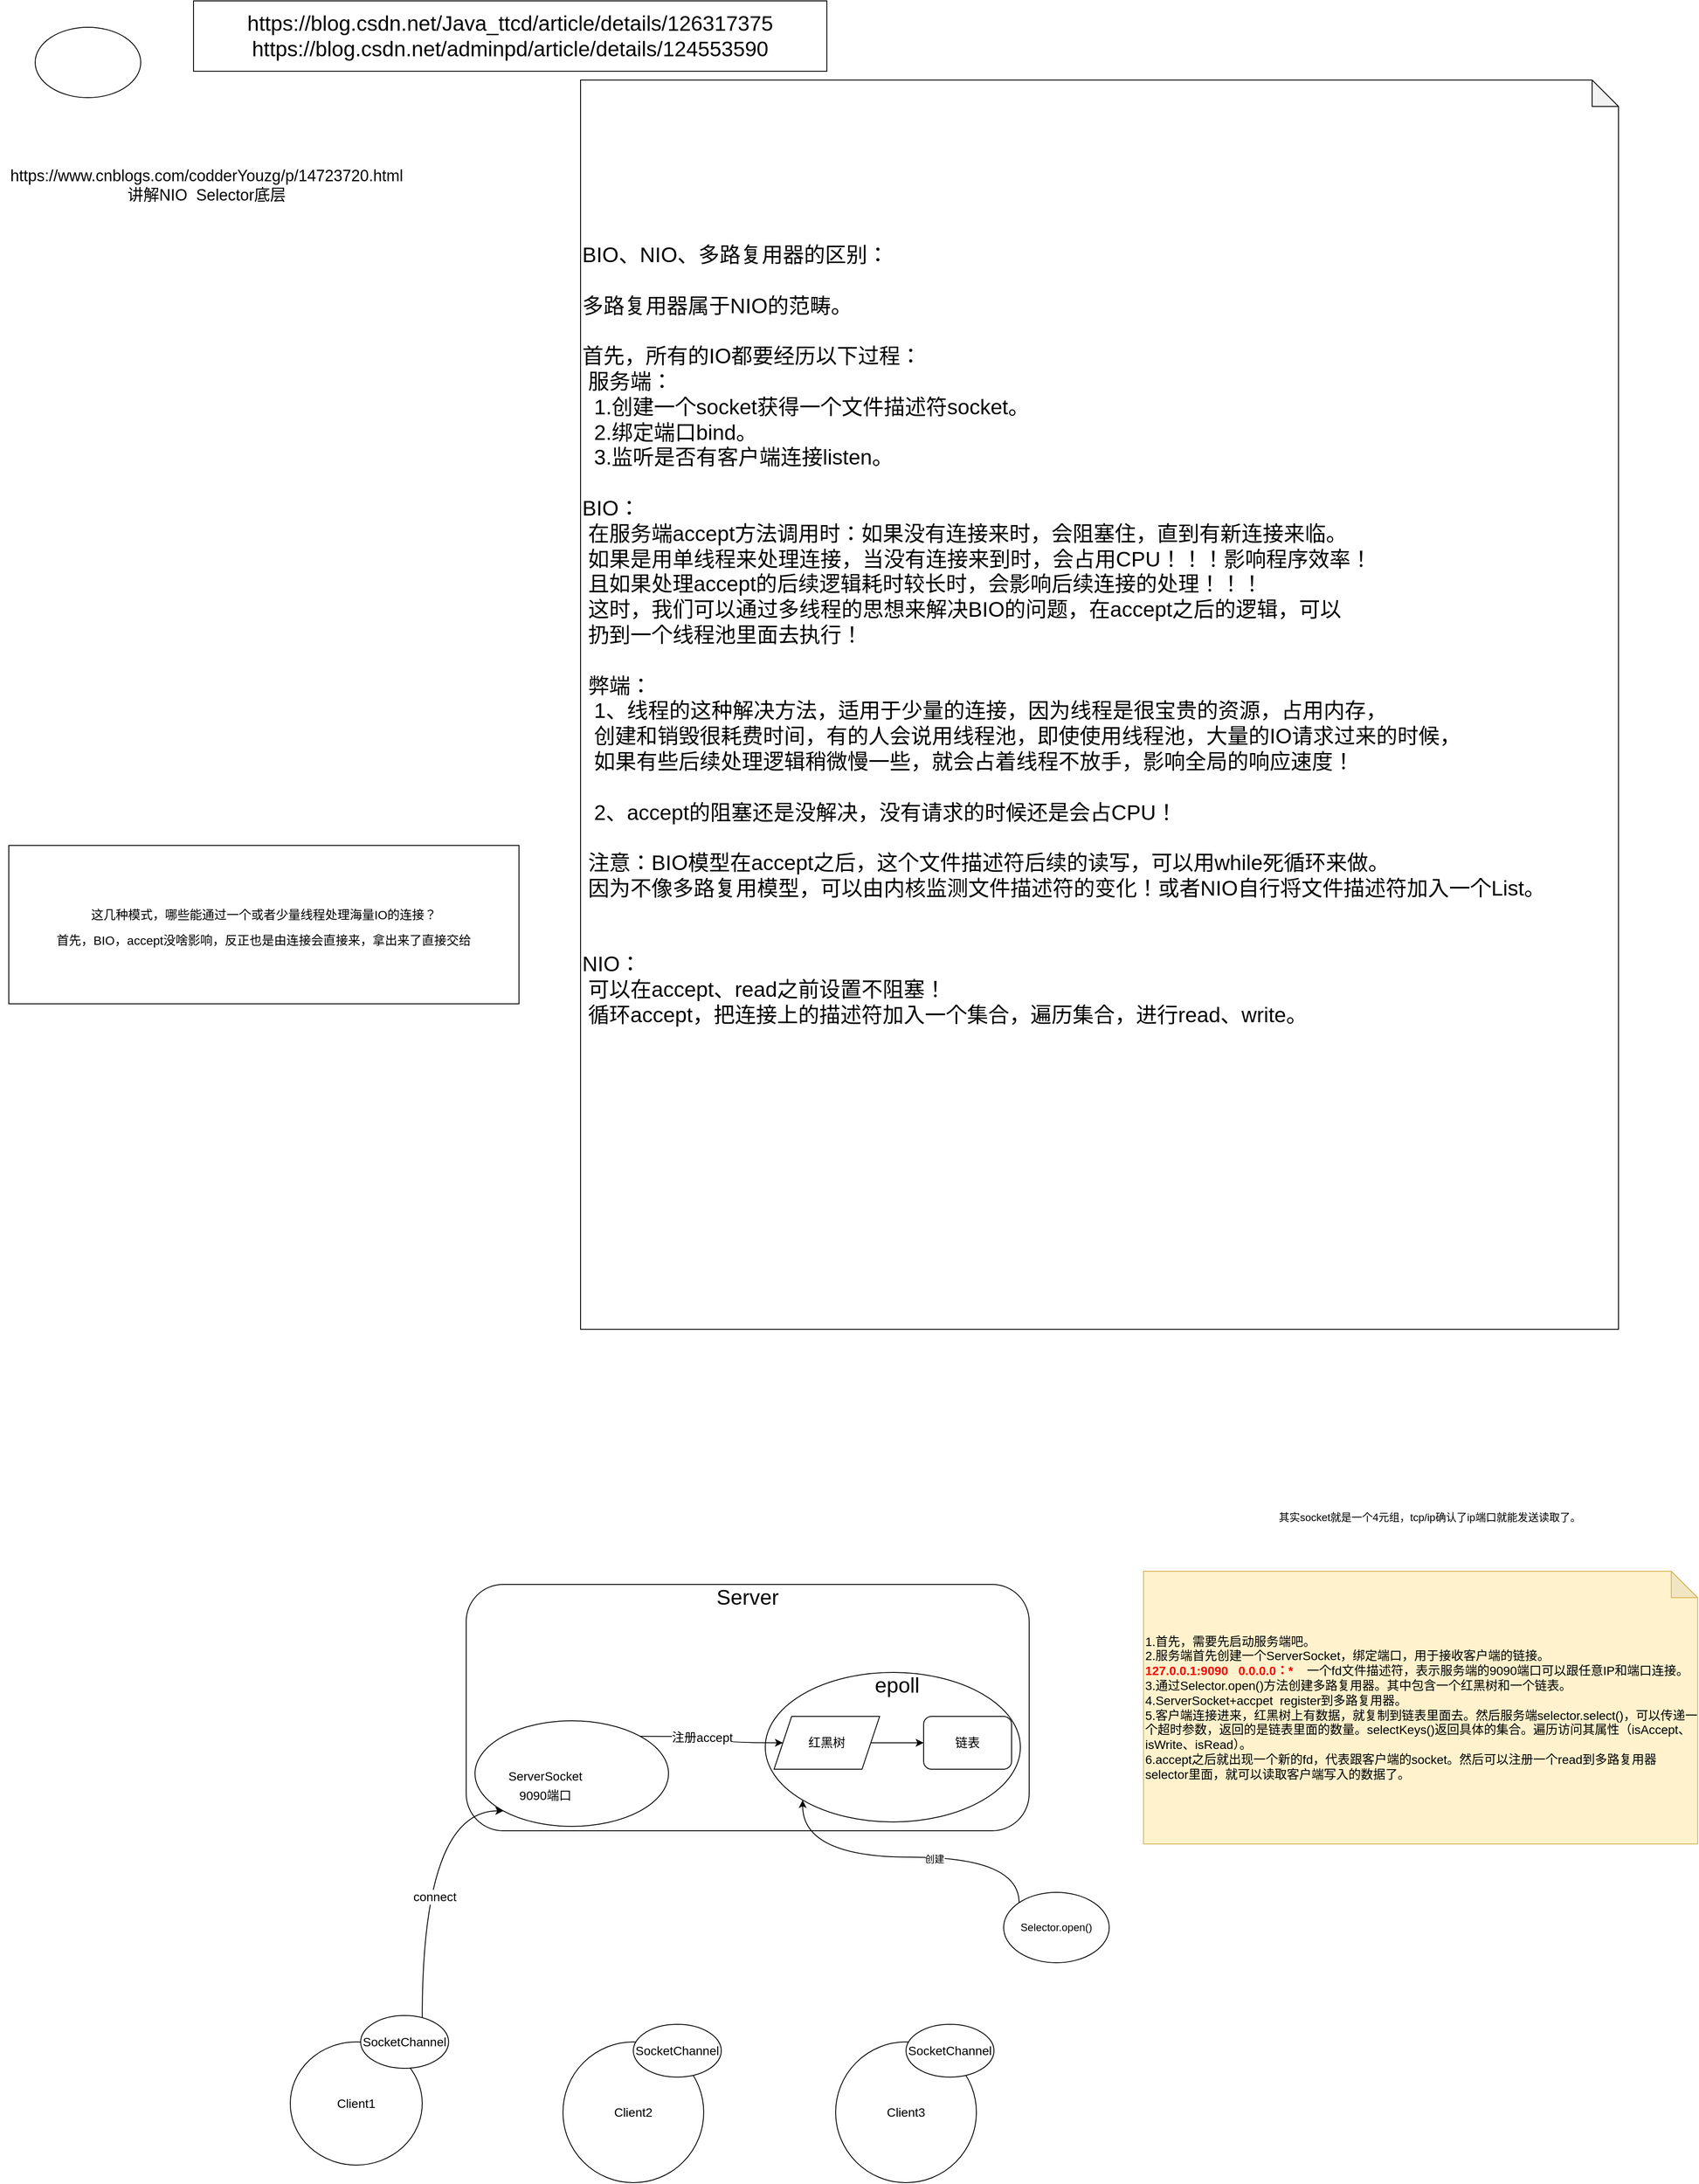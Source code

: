 <mxfile version="20.6.0" type="github">
  <diagram id="ho1o4B3E-l8eYltIAmrv" name="第 1 页">
    <mxGraphModel dx="794" dy="413" grid="1" gridSize="10" guides="1" tooltips="1" connect="1" arrows="1" fold="1" page="1" pageScale="1" pageWidth="827" pageHeight="1169" math="0" shadow="0">
      <root>
        <mxCell id="0" />
        <mxCell id="1" parent="0" />
        <mxCell id="7geZkpw3Z43b3UevWiiN-1" value="&lt;div style=&quot;&quot;&gt;&lt;span style=&quot;font-size: 24px; background-color: initial;&quot;&gt;BIO、NIO、多路复用器的区别：&lt;/span&gt;&lt;/div&gt;&lt;div style=&quot;&quot;&gt;&lt;span style=&quot;font-size: 24px; background-color: initial;&quot;&gt;&lt;br&gt;&lt;/span&gt;&lt;/div&gt;&lt;div style=&quot;&quot;&gt;&lt;span style=&quot;font-size: 24px; background-color: initial;&quot;&gt;多路复用器属于NIO的范畴。&lt;/span&gt;&lt;/div&gt;&lt;div style=&quot;&quot;&gt;&lt;span style=&quot;font-size: 24px; background-color: initial;&quot;&gt;&lt;br&gt;&lt;/span&gt;&lt;/div&gt;&lt;div style=&quot;&quot;&gt;&lt;span style=&quot;font-size: 24px;&quot;&gt;首先，所有的IO都要经历以下过程：&lt;/span&gt;&lt;/div&gt;&lt;div style=&quot;&quot;&gt;&lt;span style=&quot;font-size: 24px;&quot;&gt;&lt;span style=&quot;white-space: pre;&quot;&gt; &lt;/span&gt;服务端：&lt;/span&gt;&lt;/div&gt;&lt;div style=&quot;&quot;&gt;&lt;span style=&quot;font-size: 24px;&quot;&gt;&lt;span style=&quot;white-space: pre;&quot;&gt; &lt;/span&gt;&lt;span style=&quot;white-space: pre;&quot;&gt; &lt;/span&gt;1.创建一个socket获得一个文件描述符socket。&lt;br&gt;&lt;/span&gt;&lt;/div&gt;&lt;div style=&quot;&quot;&gt;&lt;span style=&quot;font-size: 24px;&quot;&gt;&lt;span style=&quot;white-space: pre;&quot;&gt; &lt;/span&gt;&lt;span style=&quot;white-space: pre;&quot;&gt; &lt;/span&gt;2.绑定端口bind。&lt;br&gt;&lt;/span&gt;&lt;/div&gt;&lt;div style=&quot;&quot;&gt;&lt;span style=&quot;font-size: 24px;&quot;&gt;&lt;span style=&quot;white-space: pre;&quot;&gt; &lt;/span&gt;&lt;span style=&quot;white-space: pre;&quot;&gt; &lt;/span&gt;3.监听是否有客户端连接listen。&lt;br&gt;&lt;/span&gt;&lt;/div&gt;&lt;div style=&quot;&quot;&gt;&lt;span style=&quot;font-size: 24px;&quot;&gt;&lt;br&gt;&lt;/span&gt;&lt;/div&gt;&lt;div style=&quot;&quot;&gt;&lt;span style=&quot;font-size: 24px;&quot;&gt;BIO：&lt;/span&gt;&lt;/div&gt;&lt;div style=&quot;&quot;&gt;&lt;span style=&quot;font-size: 24px;&quot;&gt;&lt;span style=&quot;white-space: pre;&quot;&gt; &lt;/span&gt;在服务端accept方法调用时：如果没有连接来时，会阻塞住，直到有新连接来临。&lt;br&gt;&lt;/span&gt;&lt;/div&gt;&lt;div style=&quot;&quot;&gt;&lt;span style=&quot;font-size: 24px;&quot;&gt;&lt;span style=&quot;white-space: pre;&quot;&gt; &lt;/span&gt;如果是用单线程来处理连接，当没有连接来到时，会占用CPU！！！影响程序效率！&lt;br&gt;&lt;/span&gt;&lt;/div&gt;&lt;div style=&quot;&quot;&gt;&lt;span style=&quot;font-size: 24px;&quot;&gt;&lt;span style=&quot;white-space: pre;&quot;&gt; &lt;/span&gt;且如果处理accept的后续逻辑耗时较长时，会影响后续连接的处理！！！&lt;br&gt;&lt;/span&gt;&lt;/div&gt;&lt;div style=&quot;&quot;&gt;&lt;span style=&quot;font-size: 24px;&quot;&gt;&lt;span style=&quot;white-space: pre;&quot;&gt; &lt;/span&gt;这时，我们可以通过多线程的思想来解决BIO的问题，在accept之后的逻辑，可以&lt;br&gt;&lt;/span&gt;&lt;/div&gt;&lt;div style=&quot;&quot;&gt;&lt;span style=&quot;font-size: 24px;&quot;&gt;&lt;span style=&quot;white-space: pre;&quot;&gt; &lt;/span&gt;扔到一个线程池里面去执行！&lt;br&gt;&lt;/span&gt;&lt;/div&gt;&lt;div style=&quot;&quot;&gt;&lt;span style=&quot;font-size: 24px;&quot;&gt;&lt;br&gt;&lt;/span&gt;&lt;/div&gt;&lt;div style=&quot;&quot;&gt;&lt;span style=&quot;font-size: 24px;&quot;&gt;&lt;span style=&quot;white-space: pre;&quot;&gt; &lt;/span&gt;弊端：&lt;/span&gt;&lt;/div&gt;&lt;div style=&quot;&quot;&gt;&lt;span style=&quot;font-size: 24px;&quot;&gt;&lt;span style=&quot;white-space: pre;&quot;&gt; &lt;/span&gt;&lt;span style=&quot;white-space: pre;&quot;&gt; &lt;/span&gt;1、线程的这种解决方法，适用于少量的连接，因为线程是很宝贵的资源，占用内存，&lt;/span&gt;&lt;/div&gt;&lt;div style=&quot;&quot;&gt;&lt;span style=&quot;background-color: initial; font-size: 24px;&quot;&gt;&lt;span style=&quot;white-space: pre;&quot;&gt; &lt;/span&gt;&lt;span style=&quot;white-space: pre;&quot;&gt; &lt;/span&gt;创建和销毁很耗费时间，有的人会说用线程池，即使使用线程池，大量的IO请求过来的时候，&lt;/span&gt;&lt;/div&gt;&lt;div style=&quot;&quot;&gt;&lt;span style=&quot;background-color: initial; font-size: 24px;&quot;&gt;&lt;span style=&quot;white-space: pre;&quot;&gt; &lt;/span&gt;&lt;span style=&quot;white-space: pre;&quot;&gt; &lt;/span&gt;如果有些后续处理逻辑稍微慢一些，就会占着线程不放手，影响全局的响应速度！&lt;/span&gt;&lt;/div&gt;&lt;div style=&quot;&quot;&gt;&lt;span style=&quot;font-size: 24px; background-color: initial;&quot;&gt;&lt;br&gt;&lt;/span&gt;&lt;/div&gt;&lt;div style=&quot;&quot;&gt;&lt;span style=&quot;font-size: 24px; background-color: initial;&quot;&gt;&lt;span style=&quot;white-space: pre;&quot;&gt; &lt;/span&gt;&lt;span style=&quot;white-space: pre;&quot;&gt; &lt;/span&gt;2、accept的阻塞还是没解决，没有请求的时候还是会占CPU！&lt;/span&gt;&lt;/div&gt;&lt;div style=&quot;&quot;&gt;&lt;span style=&quot;font-size: 24px;&quot;&gt;&lt;br&gt;&lt;/span&gt;&lt;/div&gt;&lt;div style=&quot;&quot;&gt;&lt;span style=&quot;font-size: 24px;&quot;&gt;&lt;span style=&quot;white-space: pre;&quot;&gt; &lt;/span&gt;注意：BIO模型在accept之后，这个文件描述符后续的读写，可以用while死循环来做。&lt;br&gt;&lt;/span&gt;&lt;/div&gt;&lt;div style=&quot;&quot;&gt;&lt;span style=&quot;font-size: 24px;&quot;&gt;&lt;span style=&quot;white-space: pre;&quot;&gt; &lt;/span&gt;因为不像多路复用模型，可以由内核监测文件描述符的变化！或者NIO自行将文件描述符加入一个List。&lt;br&gt;&lt;/span&gt;&lt;/div&gt;&lt;div style=&quot;&quot;&gt;&lt;span style=&quot;font-size: 24px;&quot;&gt;&lt;br&gt;&lt;/span&gt;&lt;/div&gt;&lt;div style=&quot;&quot;&gt;&lt;span style=&quot;font-size: 24px;&quot;&gt;&lt;br&gt;&lt;/span&gt;&lt;/div&gt;&lt;div style=&quot;&quot;&gt;&lt;span style=&quot;font-size: 24px;&quot;&gt;NIO：&lt;/span&gt;&lt;/div&gt;&lt;div style=&quot;&quot;&gt;&lt;span style=&quot;font-size: 24px;&quot;&gt;&lt;span style=&quot;white-space: pre;&quot;&gt; &lt;/span&gt;可以在accept、read之前设置不阻塞！&lt;br&gt;&lt;/span&gt;&lt;/div&gt;&lt;div style=&quot;&quot;&gt;&lt;span style=&quot;font-size: 24px;&quot;&gt;&lt;span style=&quot;white-space: pre;&quot;&gt; &lt;/span&gt;循环accept，把连接上的描述符加入一个集合，遍历集合，进行read、write。&lt;br&gt;&lt;/span&gt;&lt;/div&gt;&lt;div style=&quot;&quot;&gt;&lt;span style=&quot;font-size: 24px;&quot;&gt;&lt;br&gt;&lt;/span&gt;&lt;/div&gt;&lt;div style=&quot;&quot;&gt;&lt;span style=&quot;font-size: 24px;&quot;&gt;&lt;span style=&quot;white-space: pre;&quot;&gt; &lt;/span&gt;&lt;br&gt;&lt;/span&gt;&lt;/div&gt;&lt;div style=&quot;&quot;&gt;&lt;span style=&quot;font-size: 24px;&quot;&gt;&lt;br&gt;&lt;/span&gt;&lt;/div&gt;&lt;div style=&quot;&quot;&gt;&lt;span style=&quot;font-size: 24px;&quot;&gt;&lt;span style=&quot;white-space: pre;&quot;&gt; &lt;/span&gt;&lt;br&gt;&lt;/span&gt;&lt;/div&gt;&lt;div style=&quot;&quot;&gt;&lt;span style=&quot;font-size: 24px;&quot;&gt;&lt;br&gt;&lt;/span&gt;&lt;/div&gt;&lt;div style=&quot;&quot;&gt;&lt;span style=&quot;white-space: pre;&quot;&gt; &lt;/span&gt;&lt;span style=&quot;white-space: pre;&quot;&gt; &lt;/span&gt;&lt;br&gt;&lt;/div&gt;" style="shape=note;whiteSpace=wrap;html=1;backgroundOutline=1;darkOpacity=0.05;align=left;" parent="1" vertex="1">
          <mxGeometry x="700" y="120" width="1180" height="1420" as="geometry" />
        </mxCell>
        <mxCell id="7geZkpw3Z43b3UevWiiN-2" value="https://blog.csdn.net/Java_ttcd/article/details/126317375&lt;br&gt;https://blog.csdn.net/adminpd/article/details/124553590" style="rounded=0;whiteSpace=wrap;html=1;fontSize=24;" parent="1" vertex="1">
          <mxGeometry x="260" y="30" width="720" height="80" as="geometry" />
        </mxCell>
        <mxCell id="7geZkpw3Z43b3UevWiiN-3" value="&lt;font style=&quot;font-size: 14px;&quot;&gt;这几种模式，哪些能通过一个或者少量线程处理海量IO的连接？&lt;br&gt;首先，BIO，accept没啥影响，反正也是由连接会直接来，拿出来了直接交给&lt;br&gt;&lt;/font&gt;" style="rounded=0;whiteSpace=wrap;html=1;fontSize=24;" parent="1" vertex="1">
          <mxGeometry x="50" y="990" width="580" height="180" as="geometry" />
        </mxCell>
        <mxCell id="La09_VNI6gY7_joqpI0x-1" value="&lt;font style=&quot;font-size: 18px;&quot;&gt;https://www.cnblogs.com/codderYouzg/p/14723720.html&lt;br&gt;讲解NIO&amp;nbsp; Selector底层&lt;br&gt;&lt;/font&gt;" style="text;html=1;strokeColor=none;fillColor=none;align=center;verticalAlign=middle;whiteSpace=wrap;rounded=0;" parent="1" vertex="1">
          <mxGeometry x="40" y="180" width="470" height="120" as="geometry" />
        </mxCell>
        <mxCell id="w--zyUQJSbkvS63GyZV3-1" value="" style="rounded=1;whiteSpace=wrap;html=1;" parent="1" vertex="1">
          <mxGeometry x="570" y="1830" width="640" height="280" as="geometry" />
        </mxCell>
        <mxCell id="w--zyUQJSbkvS63GyZV3-2" value="&lt;font style=&quot;font-size: 24px;&quot;&gt;Server&lt;/font&gt;" style="text;html=1;strokeColor=none;fillColor=none;align=center;verticalAlign=middle;whiteSpace=wrap;rounded=0;" parent="1" vertex="1">
          <mxGeometry x="860" y="1830" width="60" height="30" as="geometry" />
        </mxCell>
        <mxCell id="w--zyUQJSbkvS63GyZV3-3" value="" style="ellipse;whiteSpace=wrap;html=1;fontSize=24;" parent="1" vertex="1">
          <mxGeometry x="580" y="1985" width="220" height="120" as="geometry" />
        </mxCell>
        <mxCell id="w--zyUQJSbkvS63GyZV3-4" value="" style="ellipse;whiteSpace=wrap;html=1;fontSize=24;" parent="1" vertex="1">
          <mxGeometry x="910" y="1930" width="290" height="170" as="geometry" />
        </mxCell>
        <mxCell id="w--zyUQJSbkvS63GyZV3-5" value="epoll" style="text;html=1;strokeColor=none;fillColor=none;align=center;verticalAlign=middle;whiteSpace=wrap;rounded=0;fontSize=24;" parent="1" vertex="1">
          <mxGeometry x="1030" y="1930" width="60" height="30" as="geometry" />
        </mxCell>
        <mxCell id="w--zyUQJSbkvS63GyZV3-7" value="&lt;font style=&quot;font-size: 14px;&quot;&gt;ServerSocket&lt;/font&gt;" style="text;html=1;strokeColor=none;fillColor=none;align=center;verticalAlign=middle;whiteSpace=wrap;rounded=0;fontSize=24;" parent="1" vertex="1">
          <mxGeometry x="630" y="2030" width="60" height="30" as="geometry" />
        </mxCell>
        <mxCell id="w--zyUQJSbkvS63GyZV3-9" value="1.首先，需要先启动服务端吧。&lt;br&gt;2.服务端首先创建一个ServerSocket，绑定端口，用于接收客户端的链接。&lt;br&gt;&lt;span style=&quot;text-align: center;&quot;&gt;&lt;b&gt;&lt;font color=&quot;#ff0000&quot;&gt;127.0.0.1:9090&amp;nbsp; &amp;nbsp;0.0.0.0：*&lt;/font&gt;&lt;/b&gt;&amp;nbsp; &amp;nbsp;&amp;nbsp;&lt;/span&gt;&lt;span style=&quot;text-align: center;&quot;&gt;一个fd文件描述符，表示服务端的9090端口可以跟任意IP和端口连接。&lt;br&gt;3.通过Selector.open()方法创建多路复用器。其中包含一个红黑树和一个链表。&lt;br&gt;4.&lt;/span&gt;ServerSocket+accpet&amp;nbsp;&amp;nbsp;&lt;span style=&quot;text-align: center;&quot;&gt;register到多路复用器。&lt;br&gt;5.客户端连接进来，红黑树上有数据，就复制到链表里面去。然后服务端selector.select()，可以传递一个超时参数，返回的是链表里面的数量。selectKeys()返回具体的集合。遍历访问其属性（isAccept、isWrite、isRead）。&lt;br&gt;6.accept之后就出现一个新的fd，代表跟客户端的socket。然后可以注册一个read到多路复用器selector里面，就可以读取客户端写入的数据了。&lt;br&gt;&lt;/span&gt;" style="shape=note;whiteSpace=wrap;html=1;backgroundOutline=1;darkOpacity=0.05;fontSize=14;align=left;fillColor=#fff2cc;strokeColor=#d6b656;" parent="1" vertex="1">
          <mxGeometry x="1340" y="1815" width="630" height="310" as="geometry" />
        </mxCell>
        <mxCell id="w--zyUQJSbkvS63GyZV3-10" value="9090端口" style="text;html=1;strokeColor=none;fillColor=none;align=center;verticalAlign=middle;whiteSpace=wrap;rounded=0;fontSize=14;" parent="1" vertex="1">
          <mxGeometry x="610" y="2060" width="100" height="20" as="geometry" />
        </mxCell>
        <mxCell id="8oNnTrJqZva6qR_juFnn-1" style="edgeStyle=orthogonalEdgeStyle;rounded=0;orthogonalLoop=1;jettySize=auto;html=1;exitX=1;exitY=0.5;exitDx=0;exitDy=0;entryX=0;entryY=0.5;entryDx=0;entryDy=0;" parent="1" source="w--zyUQJSbkvS63GyZV3-13" target="w--zyUQJSbkvS63GyZV3-14" edge="1">
          <mxGeometry relative="1" as="geometry" />
        </mxCell>
        <mxCell id="w--zyUQJSbkvS63GyZV3-13" value="&lt;font color=&quot;#000000&quot;&gt;红黑树&lt;/font&gt;" style="shape=parallelogram;perimeter=parallelogramPerimeter;whiteSpace=wrap;html=1;fixedSize=1;fontSize=14;fontColor=#FF0000;" parent="1" vertex="1">
          <mxGeometry x="920" y="1980" width="120" height="60" as="geometry" />
        </mxCell>
        <mxCell id="w--zyUQJSbkvS63GyZV3-14" value="链表" style="rounded=1;whiteSpace=wrap;html=1;fontSize=14;fontColor=#000000;" parent="1" vertex="1">
          <mxGeometry x="1090" y="1980" width="100" height="60" as="geometry" />
        </mxCell>
        <mxCell id="w--zyUQJSbkvS63GyZV3-15" value="Client1" style="ellipse;whiteSpace=wrap;html=1;fontSize=14;fontColor=#000000;" parent="1" vertex="1">
          <mxGeometry x="370" y="2350" width="150" height="140" as="geometry" />
        </mxCell>
        <mxCell id="w--zyUQJSbkvS63GyZV3-16" value="Client2" style="ellipse;whiteSpace=wrap;html=1;fontSize=14;fontColor=#000000;" parent="1" vertex="1">
          <mxGeometry x="680" y="2350" width="160" height="160" as="geometry" />
        </mxCell>
        <mxCell id="w--zyUQJSbkvS63GyZV3-17" value="Client3" style="ellipse;whiteSpace=wrap;html=1;fontSize=14;fontColor=#000000;" parent="1" vertex="1">
          <mxGeometry x="990" y="2350" width="160" height="160" as="geometry" />
        </mxCell>
        <mxCell id="w--zyUQJSbkvS63GyZV3-21" style="edgeStyle=orthogonalEdgeStyle;rounded=0;orthogonalLoop=1;jettySize=auto;html=1;entryX=0;entryY=1;entryDx=0;entryDy=0;fontSize=14;fontColor=#000000;curved=1;" parent="1" source="w--zyUQJSbkvS63GyZV3-18" target="w--zyUQJSbkvS63GyZV3-3" edge="1">
          <mxGeometry relative="1" as="geometry">
            <Array as="points">
              <mxPoint x="520" y="2087" />
            </Array>
          </mxGeometry>
        </mxCell>
        <mxCell id="w--zyUQJSbkvS63GyZV3-22" value="connect" style="edgeLabel;html=1;align=center;verticalAlign=middle;resizable=0;points=[];fontSize=14;fontColor=#000000;" parent="w--zyUQJSbkvS63GyZV3-21" vertex="1" connectable="0">
          <mxGeometry x="-0.16" y="-14" relative="1" as="geometry">
            <mxPoint as="offset" />
          </mxGeometry>
        </mxCell>
        <mxCell id="w--zyUQJSbkvS63GyZV3-18" value="SocketChannel" style="ellipse;whiteSpace=wrap;html=1;fontSize=14;fontColor=#000000;" parent="1" vertex="1">
          <mxGeometry x="450" y="2320" width="100" height="60" as="geometry" />
        </mxCell>
        <mxCell id="w--zyUQJSbkvS63GyZV3-19" value="SocketChannel" style="ellipse;whiteSpace=wrap;html=1;fontSize=14;fontColor=#000000;" parent="1" vertex="1">
          <mxGeometry x="760" y="2330" width="100" height="60" as="geometry" />
        </mxCell>
        <mxCell id="w--zyUQJSbkvS63GyZV3-20" value="SocketChannel" style="ellipse;whiteSpace=wrap;html=1;fontSize=14;fontColor=#000000;" parent="1" vertex="1">
          <mxGeometry x="1070" y="2330" width="100" height="60" as="geometry" />
        </mxCell>
        <mxCell id="w--zyUQJSbkvS63GyZV3-27" style="edgeStyle=orthogonalEdgeStyle;rounded=0;orthogonalLoop=1;jettySize=auto;html=1;exitX=1;exitY=0;exitDx=0;exitDy=0;entryX=0;entryY=0.5;entryDx=0;entryDy=0;fontSize=14;fontColor=#000000;curved=1;" parent="1" source="w--zyUQJSbkvS63GyZV3-3" target="w--zyUQJSbkvS63GyZV3-13" edge="1">
          <mxGeometry relative="1" as="geometry" />
        </mxCell>
        <mxCell id="w--zyUQJSbkvS63GyZV3-28" value="注册accept" style="edgeLabel;html=1;align=center;verticalAlign=middle;resizable=0;points=[];fontSize=14;fontColor=#000000;" parent="w--zyUQJSbkvS63GyZV3-27" vertex="1" connectable="0">
          <mxGeometry x="-0.172" y="-1" relative="1" as="geometry">
            <mxPoint as="offset" />
          </mxGeometry>
        </mxCell>
        <mxCell id="8oNnTrJqZva6qR_juFnn-3" style="edgeStyle=orthogonalEdgeStyle;rounded=0;orthogonalLoop=1;jettySize=auto;html=1;exitX=0;exitY=0;exitDx=0;exitDy=0;entryX=0;entryY=1;entryDx=0;entryDy=0;curved=1;" parent="1" source="8oNnTrJqZva6qR_juFnn-2" target="w--zyUQJSbkvS63GyZV3-4" edge="1">
          <mxGeometry relative="1" as="geometry" />
        </mxCell>
        <mxCell id="8oNnTrJqZva6qR_juFnn-4" value="创建" style="edgeLabel;html=1;align=center;verticalAlign=middle;resizable=0;points=[];" parent="8oNnTrJqZva6qR_juFnn-3" vertex="1" connectable="0">
          <mxGeometry x="-0.182" y="2" relative="1" as="geometry">
            <mxPoint as="offset" />
          </mxGeometry>
        </mxCell>
        <mxCell id="8oNnTrJqZva6qR_juFnn-2" value="Selector.open()" style="ellipse;whiteSpace=wrap;html=1;" parent="1" vertex="1">
          <mxGeometry x="1181" y="2180" width="120" height="80" as="geometry" />
        </mxCell>
        <mxCell id="t2xLIWqGpShQBHgeLnUq-1" value="" style="ellipse;whiteSpace=wrap;html=1;" vertex="1" parent="1">
          <mxGeometry x="80" y="60" width="120" height="80" as="geometry" />
        </mxCell>
        <mxCell id="t2xLIWqGpShQBHgeLnUq-2" value="其实socket就是一个4元组，tcp/ip确认了ip端口就能发送读取了。" style="text;html=1;align=center;verticalAlign=middle;resizable=0;points=[];autosize=1;strokeColor=none;fillColor=none;" vertex="1" parent="1">
          <mxGeometry x="1480" y="1739" width="370" height="30" as="geometry" />
        </mxCell>
      </root>
    </mxGraphModel>
  </diagram>
</mxfile>
